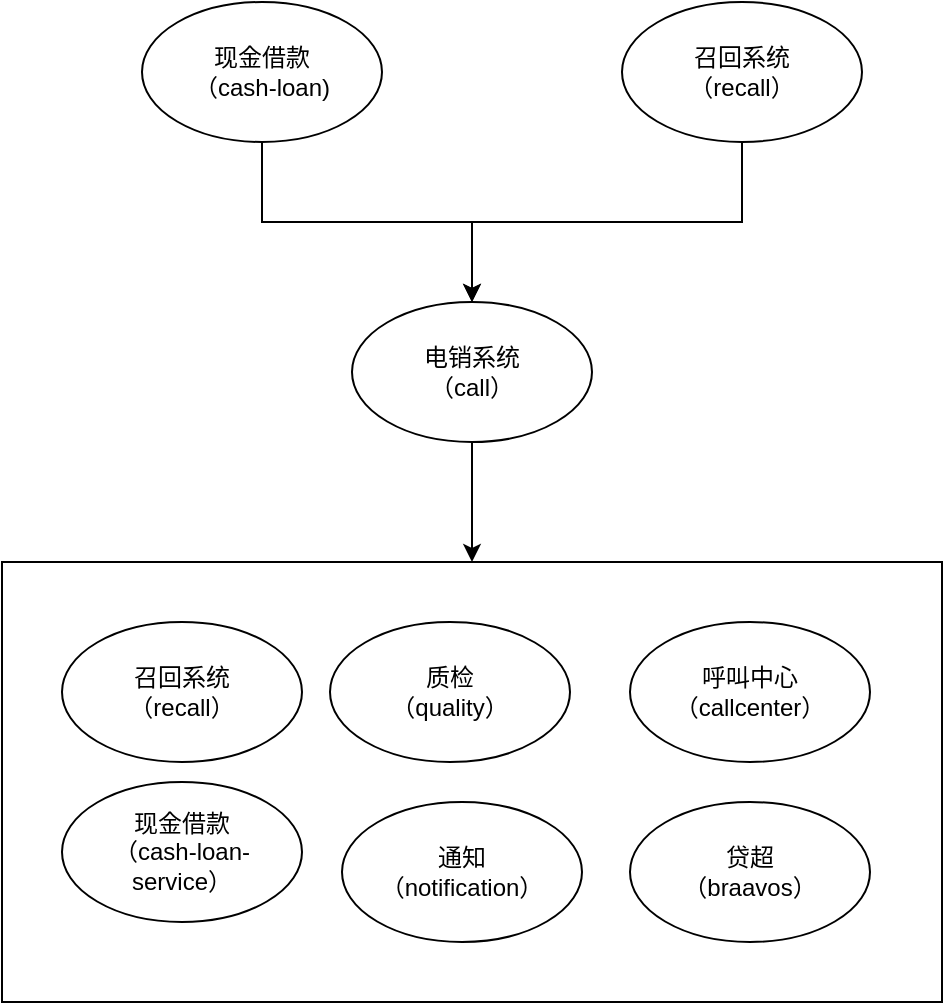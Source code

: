 <mxfile version="21.6.2" type="github" pages="3">
  <diagram name="上下游关系" id="0u5cvSU8Zm6bevSxH2Na">
    <mxGraphModel dx="1194" dy="616" grid="1" gridSize="10" guides="1" tooltips="1" connect="1" arrows="1" fold="1" page="1" pageScale="1" pageWidth="827" pageHeight="1169" math="0" shadow="0">
      <root>
        <mxCell id="0" />
        <mxCell id="1" parent="0" />
        <mxCell id="yTazdzx270voAxt0stjR-1" value="" style="rounded=0;whiteSpace=wrap;html=1;" vertex="1" parent="1">
          <mxGeometry x="40" y="430" width="470" height="220" as="geometry" />
        </mxCell>
        <mxCell id="yTazdzx270voAxt0stjR-16" style="edgeStyle=orthogonalEdgeStyle;rounded=0;orthogonalLoop=1;jettySize=auto;html=1;entryX=0.5;entryY=0;entryDx=0;entryDy=0;" edge="1" parent="1" source="yTazdzx270voAxt0stjR-3" target="yTazdzx270voAxt0stjR-9">
          <mxGeometry relative="1" as="geometry" />
        </mxCell>
        <mxCell id="yTazdzx270voAxt0stjR-3" value="现金借款&lt;br&gt;（cash-loan)" style="ellipse;whiteSpace=wrap;html=1;" vertex="1" parent="1">
          <mxGeometry x="110" y="150" width="120" height="70" as="geometry" />
        </mxCell>
        <mxCell id="yTazdzx270voAxt0stjR-15" style="edgeStyle=orthogonalEdgeStyle;rounded=0;orthogonalLoop=1;jettySize=auto;html=1;exitX=0.5;exitY=1;exitDx=0;exitDy=0;" edge="1" parent="1" source="yTazdzx270voAxt0stjR-5" target="yTazdzx270voAxt0stjR-9">
          <mxGeometry relative="1" as="geometry" />
        </mxCell>
        <mxCell id="yTazdzx270voAxt0stjR-5" value="召回系统&lt;br&gt;（recall）" style="ellipse;whiteSpace=wrap;html=1;" vertex="1" parent="1">
          <mxGeometry x="350" y="150" width="120" height="70" as="geometry" />
        </mxCell>
        <mxCell id="yTazdzx270voAxt0stjR-8" style="edgeStyle=orthogonalEdgeStyle;rounded=0;orthogonalLoop=1;jettySize=auto;html=1;entryX=0.5;entryY=0;entryDx=0;entryDy=0;" edge="1" parent="1" source="yTazdzx270voAxt0stjR-9" target="yTazdzx270voAxt0stjR-1">
          <mxGeometry relative="1" as="geometry" />
        </mxCell>
        <mxCell id="yTazdzx270voAxt0stjR-9" value="电销系统&lt;br&gt;（call）" style="ellipse;whiteSpace=wrap;html=1;" vertex="1" parent="1">
          <mxGeometry x="215" y="300" width="120" height="70" as="geometry" />
        </mxCell>
        <mxCell id="yTazdzx270voAxt0stjR-10" value="召回系统&lt;br&gt;（recall）" style="ellipse;whiteSpace=wrap;html=1;" vertex="1" parent="1">
          <mxGeometry x="70" y="460" width="120" height="70" as="geometry" />
        </mxCell>
        <mxCell id="yTazdzx270voAxt0stjR-12" value="质检&lt;br&gt;（quality&lt;span style=&quot;background-color: initial;&quot;&gt;）&lt;/span&gt;" style="ellipse;whiteSpace=wrap;html=1;" vertex="1" parent="1">
          <mxGeometry x="204" y="460" width="120" height="70" as="geometry" />
        </mxCell>
        <mxCell id="yTazdzx270voAxt0stjR-13" value="呼叫中心&lt;br&gt;（callcenter&lt;span style=&quot;background-color: initial;&quot;&gt;）&lt;/span&gt;" style="ellipse;whiteSpace=wrap;html=1;" vertex="1" parent="1">
          <mxGeometry x="354" y="460" width="120" height="70" as="geometry" />
        </mxCell>
        <mxCell id="yTazdzx270voAxt0stjR-14" value="通知&lt;br&gt;（notification）" style="ellipse;whiteSpace=wrap;html=1;" vertex="1" parent="1">
          <mxGeometry x="210" y="550" width="120" height="70" as="geometry" />
        </mxCell>
        <mxCell id="yTazdzx270voAxt0stjR-17" value="贷超&lt;br&gt;（braavos）" style="ellipse;whiteSpace=wrap;html=1;" vertex="1" parent="1">
          <mxGeometry x="354" y="550" width="120" height="70" as="geometry" />
        </mxCell>
        <mxCell id="yTazdzx270voAxt0stjR-18" value="现金借款&lt;br&gt;（cash-loan-service&lt;span style=&quot;background-color: initial;&quot;&gt;）&lt;/span&gt;" style="ellipse;whiteSpace=wrap;html=1;" vertex="1" parent="1">
          <mxGeometry x="70" y="540" width="120" height="70" as="geometry" />
        </mxCell>
      </root>
    </mxGraphModel>
  </diagram>
  <diagram id="fX3X4zKgBinFdHV1UOU8" name="Jar依赖关系">
    <mxGraphModel dx="1194" dy="616" grid="1" gridSize="10" guides="1" tooltips="1" connect="1" arrows="1" fold="1" page="1" pageScale="1" pageWidth="827" pageHeight="1169" math="0" shadow="0">
      <root>
        <mxCell id="0" />
        <mxCell id="1" parent="0" />
        <mxCell id="LCxUd-Pa0IKPnbhUzkeO-1" value="" style="rounded=0;whiteSpace=wrap;html=1;" vertex="1" parent="1">
          <mxGeometry x="20" y="260" width="920" height="200" as="geometry" />
        </mxCell>
        <mxCell id="LCxUd-Pa0IKPnbhUzkeO-2" style="rounded=0;orthogonalLoop=1;jettySize=auto;html=1;" edge="1" parent="1" source="LCxUd-Pa0IKPnbhUzkeO-4" target="LCxUd-Pa0IKPnbhUzkeO-11">
          <mxGeometry relative="1" as="geometry" />
        </mxCell>
        <mxCell id="LCxUd-Pa0IKPnbhUzkeO-3" style="edgeStyle=none;rounded=0;orthogonalLoop=1;jettySize=auto;html=1;entryX=0.5;entryY=0;entryDx=0;entryDy=0;" edge="1" parent="1" source="LCxUd-Pa0IKPnbhUzkeO-4" target="LCxUd-Pa0IKPnbhUzkeO-13">
          <mxGeometry relative="1" as="geometry" />
        </mxCell>
        <mxCell id="LCxUd-Pa0IKPnbhUzkeO-4" value="call-admin" style="rounded=0;whiteSpace=wrap;html=1;" vertex="1" parent="1">
          <mxGeometry x="220" y="60" width="80" height="40" as="geometry" />
        </mxCell>
        <mxCell id="LCxUd-Pa0IKPnbhUzkeO-5" style="edgeStyle=none;rounded=0;orthogonalLoop=1;jettySize=auto;html=1;entryX=0.5;entryY=0;entryDx=0;entryDy=0;" edge="1" parent="1" source="LCxUd-Pa0IKPnbhUzkeO-6" target="LCxUd-Pa0IKPnbhUzkeO-13">
          <mxGeometry relative="1" as="geometry" />
        </mxCell>
        <mxCell id="LCxUd-Pa0IKPnbhUzkeO-31" style="rounded=0;orthogonalLoop=1;jettySize=auto;html=1;entryX=0.585;entryY=-0.025;entryDx=0;entryDy=0;entryPerimeter=0;" edge="1" parent="1" source="LCxUd-Pa0IKPnbhUzkeO-6" target="LCxUd-Pa0IKPnbhUzkeO-11">
          <mxGeometry relative="1" as="geometry" />
        </mxCell>
        <mxCell id="LCxUd-Pa0IKPnbhUzkeO-33" style="edgeStyle=none;rounded=0;orthogonalLoop=1;jettySize=auto;html=1;entryX=0.5;entryY=0;entryDx=0;entryDy=0;" edge="1" parent="1" source="LCxUd-Pa0IKPnbhUzkeO-34" target="LCxUd-Pa0IKPnbhUzkeO-32">
          <mxGeometry relative="1" as="geometry" />
        </mxCell>
        <mxCell id="LCxUd-Pa0IKPnbhUzkeO-6" value="call-api" style="rounded=0;whiteSpace=wrap;html=1;" vertex="1" parent="1">
          <mxGeometry x="330" y="60" width="80" height="40" as="geometry" />
        </mxCell>
        <mxCell id="LCxUd-Pa0IKPnbhUzkeO-7" style="edgeStyle=none;rounded=0;orthogonalLoop=1;jettySize=auto;html=1;entryX=0.5;entryY=0;entryDx=0;entryDy=0;" edge="1" parent="1" source="LCxUd-Pa0IKPnbhUzkeO-8" target="LCxUd-Pa0IKPnbhUzkeO-13">
          <mxGeometry relative="1" as="geometry" />
        </mxCell>
        <mxCell id="LCxUd-Pa0IKPnbhUzkeO-38" style="edgeStyle=none;rounded=0;orthogonalLoop=1;jettySize=auto;html=1;entryX=0.5;entryY=0;entryDx=0;entryDy=0;" edge="1" parent="1" source="LCxUd-Pa0IKPnbhUzkeO-8" target="LCxUd-Pa0IKPnbhUzkeO-37">
          <mxGeometry relative="1" as="geometry" />
        </mxCell>
        <mxCell id="LCxUd-Pa0IKPnbhUzkeO-8" value="call-schedule" style="rounded=0;whiteSpace=wrap;html=1;" vertex="1" parent="1">
          <mxGeometry x="430" y="60" width="100" height="40" as="geometry" />
        </mxCell>
        <mxCell id="LCxUd-Pa0IKPnbhUzkeO-9" style="edgeStyle=none;rounded=0;orthogonalLoop=1;jettySize=auto;html=1;entryX=0.5;entryY=0;entryDx=0;entryDy=0;" edge="1" parent="1" source="LCxUd-Pa0IKPnbhUzkeO-10" target="LCxUd-Pa0IKPnbhUzkeO-13">
          <mxGeometry relative="1" as="geometry" />
        </mxCell>
        <mxCell id="LCxUd-Pa0IKPnbhUzkeO-40" style="edgeStyle=none;rounded=0;orthogonalLoop=1;jettySize=auto;html=1;entryX=0.5;entryY=0;entryDx=0;entryDy=0;" edge="1" parent="1" source="LCxUd-Pa0IKPnbhUzkeO-10" target="LCxUd-Pa0IKPnbhUzkeO-39">
          <mxGeometry relative="1" as="geometry" />
        </mxCell>
        <mxCell id="LCxUd-Pa0IKPnbhUzkeO-10" value="call-kafka consumer" style="rounded=0;whiteSpace=wrap;html=1;" vertex="1" parent="1">
          <mxGeometry x="550" y="60" width="150" height="40" as="geometry" />
        </mxCell>
        <mxCell id="LCxUd-Pa0IKPnbhUzkeO-11" value="common-spring-util" style="rounded=0;whiteSpace=wrap;html=1;" vertex="1" parent="1">
          <mxGeometry x="190" y="180" width="130" height="40" as="geometry" />
        </mxCell>
        <mxCell id="LCxUd-Pa0IKPnbhUzkeO-12" style="edgeStyle=none;rounded=0;orthogonalLoop=1;jettySize=auto;html=1;" edge="1" parent="1" source="LCxUd-Pa0IKPnbhUzkeO-13" target="LCxUd-Pa0IKPnbhUzkeO-1">
          <mxGeometry relative="1" as="geometry" />
        </mxCell>
        <mxCell id="LCxUd-Pa0IKPnbhUzkeO-13" value="call-core" style="rounded=0;whiteSpace=wrap;html=1;" vertex="1" parent="1">
          <mxGeometry x="374" y="180" width="80" height="40" as="geometry" />
        </mxCell>
        <mxCell id="LCxUd-Pa0IKPnbhUzkeO-14" style="edgeStyle=none;rounded=0;orthogonalLoop=1;jettySize=auto;html=1;entryX=0.5;entryY=0;entryDx=0;entryDy=0;" edge="1" parent="1" source="LCxUd-Pa0IKPnbhUzkeO-15" target="LCxUd-Pa0IKPnbhUzkeO-16">
          <mxGeometry relative="1" as="geometry">
            <mxPoint x="414" y="480" as="targetPoint" />
          </mxGeometry>
        </mxCell>
        <mxCell id="LCxUd-Pa0IKPnbhUzkeO-36" style="edgeStyle=none;rounded=0;orthogonalLoop=1;jettySize=auto;html=1;entryX=0.5;entryY=0;entryDx=0;entryDy=0;" edge="1" parent="1" source="LCxUd-Pa0IKPnbhUzkeO-15" target="LCxUd-Pa0IKPnbhUzkeO-35">
          <mxGeometry relative="1" as="geometry" />
        </mxCell>
        <mxCell id="LCxUd-Pa0IKPnbhUzkeO-15" value="call-common" style="rounded=0;whiteSpace=wrap;html=1;" vertex="1" parent="1">
          <mxGeometry x="330" y="400" width="134" height="40" as="geometry" />
        </mxCell>
        <mxCell id="LCxUd-Pa0IKPnbhUzkeO-16" value="common-util" style="rounded=0;whiteSpace=wrap;html=1;" vertex="1" parent="1">
          <mxGeometry x="280" y="490" width="100" height="40" as="geometry" />
        </mxCell>
        <mxCell id="LCxUd-Pa0IKPnbhUzkeO-19" value="notification-client-spring" style="rounded=0;whiteSpace=wrap;html=1;" vertex="1" parent="1">
          <mxGeometry x="150" y="280" width="126" height="40" as="geometry" />
        </mxCell>
        <mxCell id="LCxUd-Pa0IKPnbhUzkeO-20" value="cache-client" style="rounded=0;whiteSpace=wrap;html=1;" vertex="1" parent="1">
          <mxGeometry x="40" y="280" width="100" height="40" as="geometry" />
        </mxCell>
        <mxCell id="LCxUd-Pa0IKPnbhUzkeO-23" value="config-starter-spring" style="rounded=0;whiteSpace=wrap;html=1;" vertex="1" parent="1">
          <mxGeometry x="234" y="340" width="140" height="40" as="geometry" />
        </mxCell>
        <mxCell id="LCxUd-Pa0IKPnbhUzkeO-25" value="infra-basic-starter" style="rounded=0;whiteSpace=wrap;html=1;" vertex="1" parent="1">
          <mxGeometry x="40" y="400" width="100" height="40" as="geometry" />
        </mxCell>
        <mxCell id="LCxUd-Pa0IKPnbhUzkeO-26" value="infra-basic-cloud-archaius" style="rounded=0;whiteSpace=wrap;html=1;" vertex="1" parent="1">
          <mxGeometry x="150" y="400" width="150" height="40" as="geometry" />
        </mxCell>
        <mxCell id="LCxUd-Pa0IKPnbhUzkeO-27" value="infra-basic-cloud-hystrix" style="rounded=0;whiteSpace=wrap;html=1;" vertex="1" parent="1">
          <mxGeometry x="480" y="400" width="140" height="40" as="geometry" />
        </mxCell>
        <mxCell id="LCxUd-Pa0IKPnbhUzkeO-29" value="sql-interceptor5" style="rounded=0;whiteSpace=wrap;html=1;" vertex="1" parent="1">
          <mxGeometry x="780" y="400" width="100" height="40" as="geometry" />
        </mxCell>
        <mxCell id="LCxUd-Pa0IKPnbhUzkeO-30" value="common-kafka-producer" style="rounded=0;whiteSpace=wrap;html=1;" vertex="1" parent="1">
          <mxGeometry x="630" y="400" width="140" height="40" as="geometry" />
        </mxCell>
        <mxCell id="LCxUd-Pa0IKPnbhUzkeO-32" value="infra-basic-cloud-client-builder" style="rounded=0;whiteSpace=wrap;html=1;" vertex="1" parent="1">
          <mxGeometry x="790" y="180" width="130" height="40" as="geometry" />
        </mxCell>
        <mxCell id="LCxUd-Pa0IKPnbhUzkeO-34" value="call-client-spring" style="rounded=0;whiteSpace=wrap;html=1;" vertex="1" parent="1">
          <mxGeometry x="730" y="60" width="150" height="40" as="geometry" />
        </mxCell>
        <mxCell id="LCxUd-Pa0IKPnbhUzkeO-35" value="common-spring-util" style="rounded=0;whiteSpace=wrap;html=1;" vertex="1" parent="1">
          <mxGeometry x="420" y="490" width="130" height="40" as="geometry" />
        </mxCell>
        <mxCell id="LCxUd-Pa0IKPnbhUzkeO-37" value="executor-spring-starter" style="rounded=0;whiteSpace=wrap;html=1;" vertex="1" parent="1">
          <mxGeometry x="480" y="180" width="130" height="40" as="geometry" />
        </mxCell>
        <mxCell id="LCxUd-Pa0IKPnbhUzkeO-39" value="common-kafka-consumer" style="rounded=0;whiteSpace=wrap;html=1;" vertex="1" parent="1">
          <mxGeometry x="630" y="180" width="130" height="40" as="geometry" />
        </mxCell>
        <mxCell id="LCxUd-Pa0IKPnbhUzkeO-41" value="callcenter-client-service-mesh" style="rounded=0;whiteSpace=wrap;html=1;" vertex="1" parent="1">
          <mxGeometry x="290" y="280" width="126" height="40" as="geometry" />
        </mxCell>
        <mxCell id="LCxUd-Pa0IKPnbhUzkeO-42" value="cash-loan-service-client" style="rounded=0;whiteSpace=wrap;html=1;" vertex="1" parent="1">
          <mxGeometry x="430" y="280" width="126" height="40" as="geometry" />
        </mxCell>
        <mxCell id="LCxUd-Pa0IKPnbhUzkeO-43" value="config-properties" style="rounded=0;whiteSpace=wrap;html=1;" vertex="1" parent="1">
          <mxGeometry x="410" y="340" width="140" height="40" as="geometry" />
        </mxCell>
        <mxCell id="LCxUd-Pa0IKPnbhUzkeO-44" value="recall-client-spring" style="rounded=0;whiteSpace=wrap;html=1;" vertex="1" parent="1">
          <mxGeometry x="562" y="280" width="126" height="40" as="geometry" />
        </mxCell>
        <mxCell id="LCxUd-Pa0IKPnbhUzkeO-45" value="quality-client" style="rounded=0;whiteSpace=wrap;html=1;" vertex="1" parent="1">
          <mxGeometry x="700" y="280" width="100" height="40" as="geometry" />
        </mxCell>
        <mxCell id="LCxUd-Pa0IKPnbhUzkeO-46" value="tracing-starter-spring" style="rounded=0;whiteSpace=wrap;html=1;" vertex="1" parent="1">
          <mxGeometry x="610" y="340" width="140" height="40" as="geometry" />
        </mxCell>
        <mxCell id="LCxUd-Pa0IKPnbhUzkeO-47" value="braavos-client-spring" style="rounded=0;whiteSpace=wrap;html=1;" vertex="1" parent="1">
          <mxGeometry x="820" y="280" width="100" height="40" as="geometry" />
        </mxCell>
      </root>
    </mxGraphModel>
  </diagram>
  <diagram id="QPQwvXWcx02KQPP3Kqrd" name="分层架构">
    <mxGraphModel dx="1194" dy="616" grid="1" gridSize="10" guides="1" tooltips="1" connect="1" arrows="1" fold="1" page="1" pageScale="1" pageWidth="827" pageHeight="1169" math="0" shadow="0">
      <root>
        <mxCell id="0" />
        <mxCell id="1" parent="0" />
        <mxCell id="eIdXT0hR1Es6USB54STz-1" value="展示层" style="rounded=0;whiteSpace=wrap;html=1;verticalAlign=top;" vertex="1" parent="1">
          <mxGeometry x="120" y="40" width="430" height="100" as="geometry" />
        </mxCell>
        <mxCell id="eIdXT0hR1Es6USB54STz-2" value="电销系统&lt;br&gt;（call.yangqianguan.com)" style="rounded=0;whiteSpace=wrap;html=1;" vertex="1" parent="1">
          <mxGeometry x="140" y="70" width="180" height="40" as="geometry" />
        </mxCell>
        <mxCell id="eIdXT0hR1Es6USB54STz-3" value="Tech admin&lt;br&gt;（tech-admin.yqg.com)" style="rounded=0;whiteSpace=wrap;html=1;" vertex="1" parent="1">
          <mxGeometry x="343.5" y="70" width="180" height="40" as="geometry" />
        </mxCell>
        <mxCell id="eIdXT0hR1Es6USB54STz-4" value="接入层" style="rounded=0;whiteSpace=wrap;html=1;verticalAlign=top;" vertex="1" parent="1">
          <mxGeometry x="120" y="160" width="610" height="90" as="geometry" />
        </mxCell>
        <mxCell id="eIdXT0hR1Es6USB54STz-5" value="api" style="rounded=0;whiteSpace=wrap;html=1;" vertex="1" parent="1">
          <mxGeometry x="155.25" y="190" width="110" height="40" as="geometry" />
        </mxCell>
        <mxCell id="eIdXT0hR1Es6USB54STz-6" value="admin" style="rounded=0;whiteSpace=wrap;html=1;" vertex="1" parent="1">
          <mxGeometry x="285.25" y="190" width="120" height="40" as="geometry" />
        </mxCell>
        <mxCell id="eIdXT0hR1Es6USB54STz-7" value="kafka consumer" style="rounded=0;whiteSpace=wrap;html=1;" vertex="1" parent="1">
          <mxGeometry x="425.25" y="190" width="130" height="40" as="geometry" />
        </mxCell>
        <mxCell id="eIdXT0hR1Es6USB54STz-8" value="schedule" style="rounded=0;whiteSpace=wrap;html=1;" vertex="1" parent="1">
          <mxGeometry x="575.25" y="190" width="136.5" height="40" as="geometry" />
        </mxCell>
        <mxCell id="eIdXT0hR1Es6USB54STz-9" value="核心模块" style="rounded=0;whiteSpace=wrap;html=1;verticalAlign=top;" vertex="1" parent="1">
          <mxGeometry x="120" y="270" width="610" height="200" as="geometry" />
        </mxCell>
        <mxCell id="eIdXT0hR1Es6USB54STz-10" value="数据清理&lt;br&gt;（cleanTable）" style="rounded=0;whiteSpace=wrap;html=1;" vertex="1" parent="1">
          <mxGeometry x="520" y="415" width="150" height="40" as="geometry" />
        </mxCell>
        <mxCell id="eIdXT0hR1Es6USB54STz-11" value="内容&lt;br&gt;（content）" style="rounded=0;whiteSpace=wrap;html=1;" vertex="1" parent="1">
          <mxGeometry x="560" y="305" width="110" height="40" as="geometry" />
        </mxCell>
        <mxCell id="eIdXT0hR1Es6USB54STz-12" value="案件&lt;br&gt;（case）" style="rounded=0;whiteSpace=wrap;html=1;" vertex="1" parent="1">
          <mxGeometry x="170" y="305" width="110" height="40" as="geometry" />
        </mxCell>
        <mxCell id="eIdXT0hR1Es6USB54STz-13" value="执行计划&lt;br&gt;（schedule）" style="rounded=0;whiteSpace=wrap;html=1;" vertex="1" parent="1">
          <mxGeometry x="170" y="360" width="110" height="40" as="geometry" />
        </mxCell>
        <mxCell id="eIdXT0hR1Es6USB54STz-14" value="发送结果&lt;br&gt;（sendResult）" style="rounded=0;whiteSpace=wrap;html=1;" vertex="1" parent="1">
          <mxGeometry x="300" y="360" width="110" height="40" as="geometry" />
        </mxCell>
        <mxCell id="eIdXT0hR1Es6USB54STz-15" value="策略&lt;br&gt;（strategy）" style="rounded=0;whiteSpace=wrap;html=1;" vertex="1" parent="1">
          <mxGeometry x="300" y="305" width="110" height="40" as="geometry" />
        </mxCell>
        <mxCell id="eIdXT0hR1Es6USB54STz-16" value="权限" style="rounded=0;whiteSpace=wrap;html=1;" vertex="1" parent="1">
          <mxGeometry x="343.5" y="415" width="160" height="40" as="geometry" />
        </mxCell>
        <mxCell id="eIdXT0hR1Es6USB54STz-17" value="黑名单&lt;br&gt;（blacklist）" style="rounded=0;whiteSpace=wrap;html=1;" vertex="1" parent="1">
          <mxGeometry x="560" y="360" width="110" height="40" as="geometry" />
        </mxCell>
        <mxCell id="eIdXT0hR1Es6USB54STz-18" value="案件通知&lt;br&gt;（alert）" style="rounded=0;whiteSpace=wrap;html=1;" vertex="1" parent="1">
          <mxGeometry x="170" y="415" width="160" height="40" as="geometry" />
        </mxCell>
        <mxCell id="eIdXT0hR1Es6USB54STz-19" value="限频&lt;br&gt;（limit）" style="rounded=0;whiteSpace=wrap;html=1;" vertex="1" parent="1">
          <mxGeometry x="430" y="360" width="110" height="40" as="geometry" />
        </mxCell>
        <mxCell id="eIdXT0hR1Es6USB54STz-20" value="标签&lt;br&gt;（casetag）" style="rounded=0;whiteSpace=wrap;html=1;" vertex="1" parent="1">
          <mxGeometry x="430" y="305" width="110" height="40" as="geometry" />
        </mxCell>
        <mxCell id="eIdXT0hR1Es6USB54STz-21" value="支撑组件" style="rounded=0;whiteSpace=wrap;html=1;verticalAlign=top;" vertex="1" parent="1">
          <mxGeometry x="120" y="490" width="610" height="150" as="geometry" />
        </mxCell>
        <mxCell id="eIdXT0hR1Es6USB54STz-22" value="日志&lt;br&gt;（log）" style="rounded=0;whiteSpace=wrap;html=1;" vertex="1" parent="1">
          <mxGeometry x="565" y="520" width="110" height="40" as="geometry" />
        </mxCell>
        <mxCell id="eIdXT0hR1Es6USB54STz-23" value="监控&lt;br&gt;（monitor）" style="rounded=0;whiteSpace=wrap;html=1;" vertex="1" parent="1">
          <mxGeometry x="435" y="520" width="110" height="40" as="geometry" />
        </mxCell>
        <mxCell id="eIdXT0hR1Es6USB54STz-24" value="模型&lt;br&gt;（model）" style="rounded=0;whiteSpace=wrap;html=1;" vertex="1" parent="1">
          <mxGeometry x="175" y="520" width="110" height="40" as="geometry" />
        </mxCell>
        <mxCell id="eIdXT0hR1Es6USB54STz-25" value="common&lt;br&gt;（constant/enums/config/properties/utils）" style="rounded=0;whiteSpace=wrap;html=1;" vertex="1" parent="1">
          <mxGeometry x="175" y="580" width="500" height="40" as="geometry" />
        </mxCell>
        <mxCell id="eIdXT0hR1Es6USB54STz-26" value="依赖client&lt;br&gt;（client）" style="rounded=0;whiteSpace=wrap;html=1;" vertex="1" parent="1">
          <mxGeometry x="305" y="520" width="110" height="40" as="geometry" />
        </mxCell>
        <mxCell id="eIdXT0hR1Es6USB54STz-27" value="SDK" style="rounded=0;whiteSpace=wrap;html=1;verticalAlign=top;" vertex="1" parent="1">
          <mxGeometry x="560" y="40" width="170" height="100" as="geometry" />
        </mxCell>
        <mxCell id="eIdXT0hR1Es6USB54STz-28" value="feign client声明" style="rounded=0;whiteSpace=wrap;html=1;" vertex="1" parent="1">
          <mxGeometry x="580" y="70" width="120" height="40" as="geometry" />
        </mxCell>
        <mxCell id="eIdXT0hR1Es6USB54STz-29" value="数据层" style="rounded=0;whiteSpace=wrap;html=1;verticalAlign=top;" vertex="1" parent="1">
          <mxGeometry x="120" y="660" width="780" height="90" as="geometry" />
        </mxCell>
        <mxCell id="eIdXT0hR1Es6USB54STz-30" value="redis&lt;br&gt;(cluster)" style="rounded=0;whiteSpace=wrap;html=1;" vertex="1" parent="1">
          <mxGeometry x="155.25" y="690" width="124.75" height="40" as="geometry" />
        </mxCell>
        <mxCell id="eIdXT0hR1Es6USB54STz-31" value="mysql&lt;br&gt;(recall-prod)" style="rounded=0;whiteSpace=wrap;html=1;" vertex="1" parent="1">
          <mxGeometry x="290" y="690" width="130" height="40" as="geometry" />
        </mxCell>
        <mxCell id="eIdXT0hR1Es6USB54STz-32" value="kafka" style="rounded=0;whiteSpace=wrap;html=1;" vertex="1" parent="1">
          <mxGeometry x="440" y="690" width="130" height="40" as="geometry" />
        </mxCell>
        <mxCell id="eIdXT0hR1Es6USB54STz-33" value="influxdb&lt;br&gt;(yqg_prod)" style="rounded=0;whiteSpace=wrap;html=1;" vertex="1" parent="1">
          <mxGeometry x="580" y="690" width="136.5" height="40" as="geometry" />
        </mxCell>
        <mxCell id="eIdXT0hR1Es6USB54STz-34" value="监控&amp;amp;报警" style="rounded=0;whiteSpace=wrap;html=1;verticalAlign=top;" vertex="1" parent="1">
          <mxGeometry x="760" y="160" width="140" height="480" as="geometry" />
        </mxCell>
        <mxCell id="eIdXT0hR1Es6USB54STz-35" value="grafna" style="rounded=0;whiteSpace=wrap;html=1;" vertex="1" parent="1">
          <mxGeometry x="775" y="240" width="110" height="40" as="geometry" />
        </mxCell>
        <mxCell id="eIdXT0hR1Es6USB54STz-36" value="n9e" style="rounded=0;whiteSpace=wrap;html=1;" vertex="1" parent="1">
          <mxGeometry x="775" y="330" width="110" height="40" as="geometry" />
        </mxCell>
        <mxCell id="eIdXT0hR1Es6USB54STz-37" value="kibana" style="rounded=0;whiteSpace=wrap;html=1;" vertex="1" parent="1">
          <mxGeometry x="775" y="414.5" width="110" height="40" as="geometry" />
        </mxCell>
        <mxCell id="eIdXT0hR1Es6USB54STz-38" value="tech报警平台" style="rounded=0;whiteSpace=wrap;html=1;" vertex="1" parent="1">
          <mxGeometry x="775" y="510" width="110" height="40" as="geometry" />
        </mxCell>
        <mxCell id="eIdXT0hR1Es6USB54STz-39" value="elasticsearch" style="rounded=0;whiteSpace=wrap;html=1;" vertex="1" parent="1">
          <mxGeometry x="730" y="690" width="140" height="40" as="geometry" />
        </mxCell>
      </root>
    </mxGraphModel>
  </diagram>
</mxfile>
